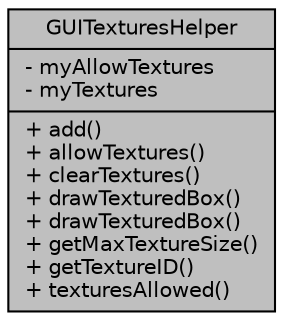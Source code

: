 digraph "GUITexturesHelper"
{
  edge [fontname="Helvetica",fontsize="10",labelfontname="Helvetica",labelfontsize="10"];
  node [fontname="Helvetica",fontsize="10",shape=record];
  Node1 [label="{GUITexturesHelper\n|- myAllowTextures\l- myTextures\l|+ add()\l+ allowTextures()\l+ clearTextures()\l+ drawTexturedBox()\l+ drawTexturedBox()\l+ getMaxTextureSize()\l+ getTextureID()\l+ texturesAllowed()\l}",height=0.2,width=0.4,color="black", fillcolor="grey75", style="filled", fontcolor="black"];
}

